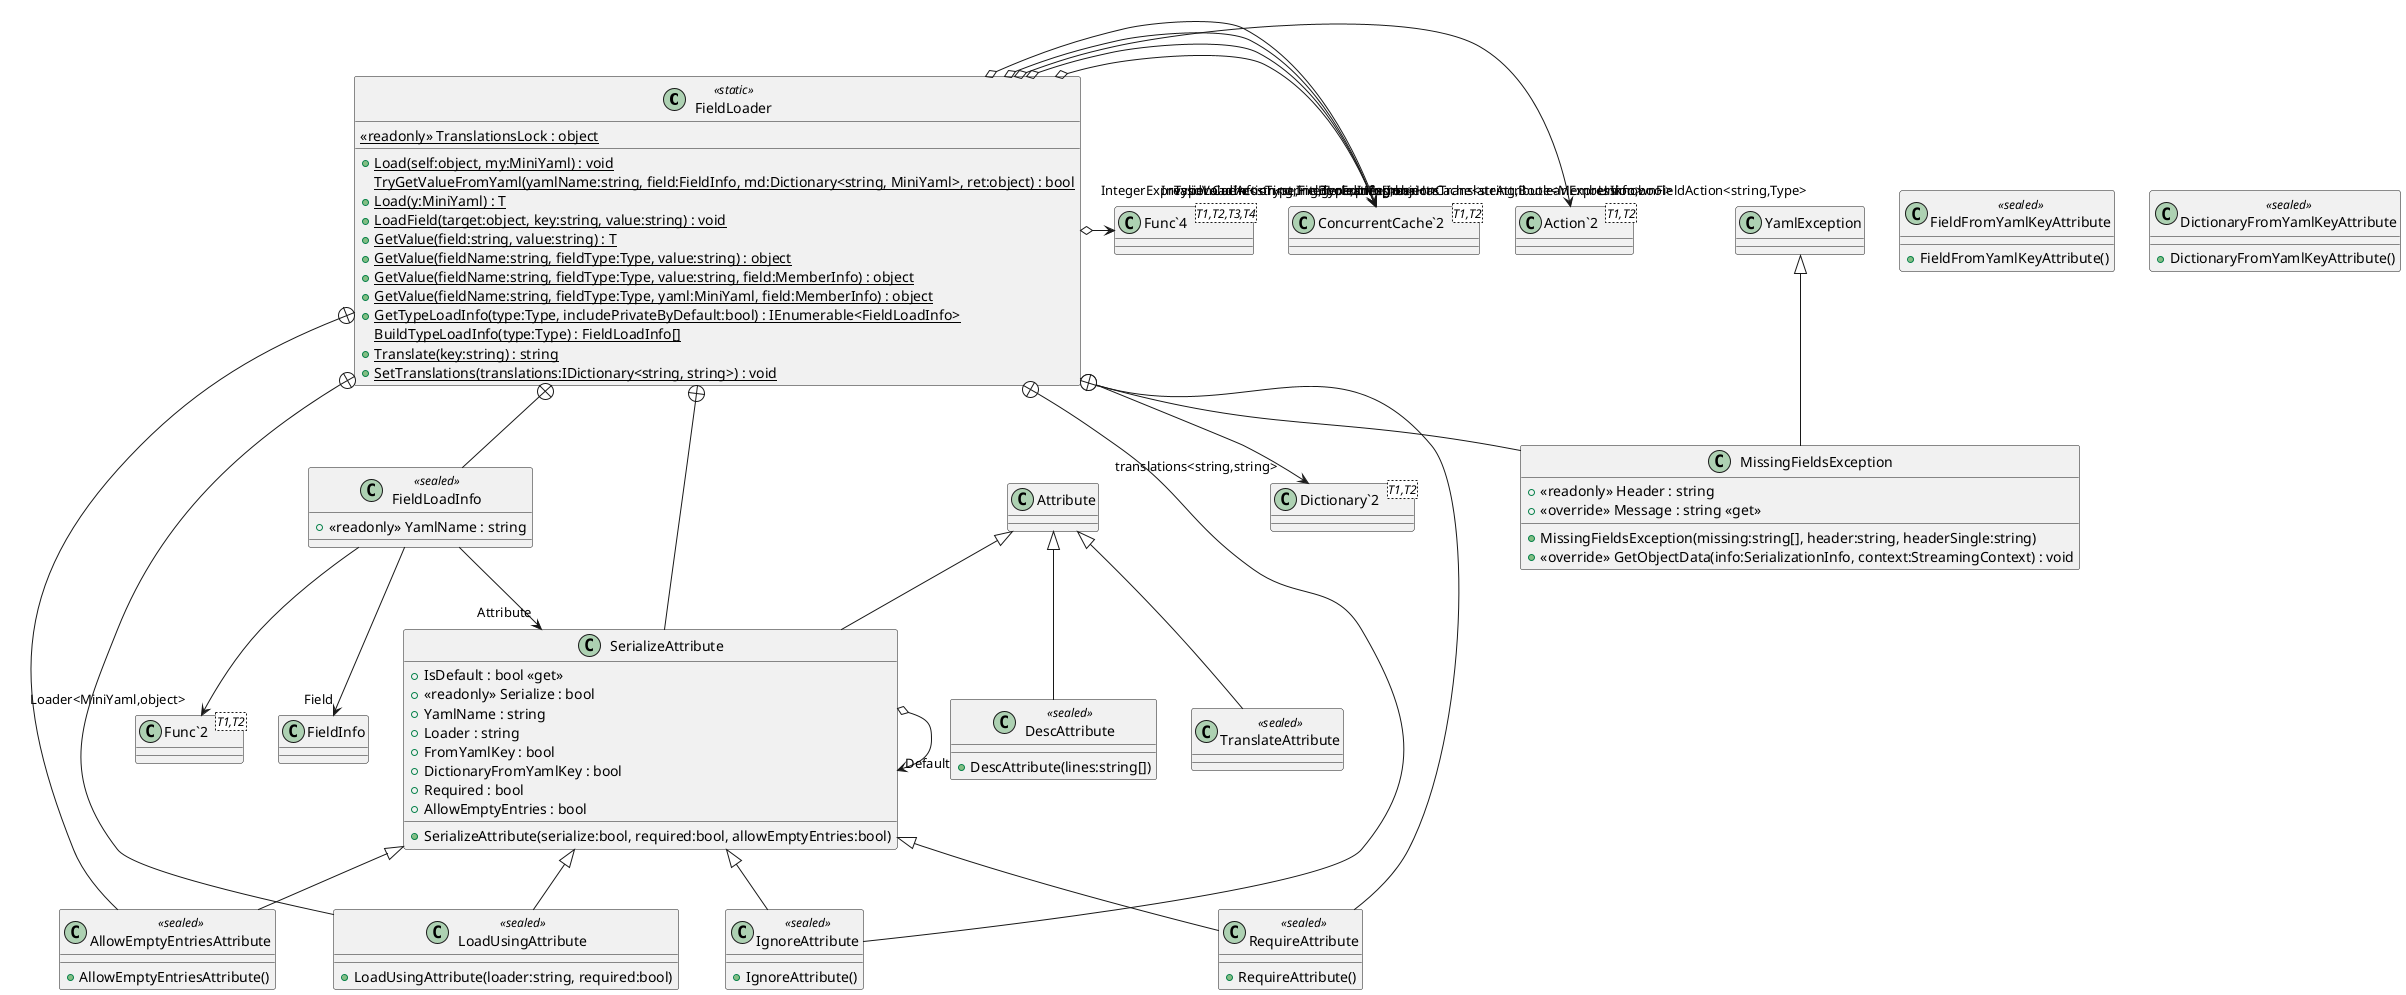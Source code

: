 @startuml
class FieldLoader <<static>> {
    {static} <<readonly>> TranslationsLock : object
    + {static} Load(self:object, my:MiniYaml) : void
    {static} TryGetValueFromYaml(yamlName:string, field:FieldInfo, md:Dictionary<string, MiniYaml>, ret:object) : bool
    + {static} Load(y:MiniYaml) : T
    + {static} LoadField(target:object, key:string, value:string) : void
    + {static} GetValue(field:string, value:string) : T
    + {static} GetValue(fieldName:string, fieldType:Type, value:string) : object
    + {static} GetValue(fieldName:string, fieldType:Type, value:string, field:MemberInfo) : object
    + {static} GetValue(fieldName:string, fieldType:Type, yaml:MiniYaml, field:MemberInfo) : object
    + {static} GetTypeLoadInfo(type:Type, includePrivateByDefault:bool) : IEnumerable<FieldLoadInfo>
    {static} BuildTypeLoadInfo(type:Type) : FieldLoadInfo[]
    + {static} Translate(key:string) : string
    + {static} SetTranslations(translations:IDictionary<string, string>) : void
}
class TranslateAttribute <<sealed>> {
}
class FieldFromYamlKeyAttribute <<sealed>> {
    + FieldFromYamlKeyAttribute()
}
class DictionaryFromYamlKeyAttribute <<sealed>> {
    + DictionaryFromYamlKeyAttribute()
}
class DescAttribute <<sealed>> {
    + DescAttribute(lines:string[])
}
class MissingFieldsException {
    + <<readonly>> Header : string
    + <<override>> Message : string <<get>>
    + MissingFieldsException(missing:string[], header:string, headerSingle:string)
    + <<override>> GetObjectData(info:SerializationInfo, context:StreamingContext) : void
}
class "Func`4"<T1,T2,T3,T4> {
}
class "Action`2"<T1,T2> {
}
class "ConcurrentCache`2"<T1,T2> {
}
class "Dictionary`2"<T1,T2> {
}
class FieldLoadInfo <<sealed>> {
    + <<readonly>> YamlName : string
}
class IgnoreAttribute <<sealed>> {
    + IgnoreAttribute()
}
class RequireAttribute <<sealed>> {
    + RequireAttribute()
}
class AllowEmptyEntriesAttribute <<sealed>> {
    + AllowEmptyEntriesAttribute()
}
class LoadUsingAttribute <<sealed>> {
    + LoadUsingAttribute(loader:string, required:bool)
}
class SerializeAttribute {
    + IsDefault : bool <<get>>
    + <<readonly>> Serialize : bool
    + YamlName : string
    + Loader : string
    + FromYamlKey : bool
    + DictionaryFromYamlKey : bool
    + Required : bool
    + AllowEmptyEntries : bool
    + SerializeAttribute(serialize:bool, required:bool, allowEmptyEntries:bool)
}
class "Func`2"<T1,T2> {
}
FieldLoader o-> "InvalidValueAction<string,Type,string,object>" "Func`4"
FieldLoader o-> "UnknownFieldAction<string,Type>" "Action`2"
FieldLoader o-> "TypeLoadInfo<Type,FieldLoadInfo[]>" "ConcurrentCache`2"
FieldLoader o-> "MemberHasTranslateAttribute<MemberInfo,bool>" "ConcurrentCache`2"
FieldLoader o-> "BooleanExpressionCache<string,BooleanExpression>" "ConcurrentCache`2"
FieldLoader o-> "IntegerExpressionCache<string,IntegerExpression>" "ConcurrentCache`2"
FieldLoader --> "translations<string,string>" "Dictionary`2"
Attribute <|-- TranslateAttribute
Attribute <|-- DescAttribute
FieldLoader +-- MissingFieldsException
YamlException <|-- MissingFieldsException
FieldLoader +-- FieldLoadInfo
FieldLoadInfo --> "Field" FieldInfo
FieldLoadInfo --> "Attribute" SerializeAttribute
FieldLoadInfo --> "Loader<MiniYaml,object>" "Func`2"
FieldLoader +-- IgnoreAttribute
SerializeAttribute <|-- IgnoreAttribute
FieldLoader +-- RequireAttribute
SerializeAttribute <|-- RequireAttribute
FieldLoader +-- AllowEmptyEntriesAttribute
SerializeAttribute <|-- AllowEmptyEntriesAttribute
FieldLoader +-- LoadUsingAttribute
SerializeAttribute <|-- LoadUsingAttribute
FieldLoader +-- SerializeAttribute
Attribute <|-- SerializeAttribute
SerializeAttribute o-> "Default" SerializeAttribute
@enduml
